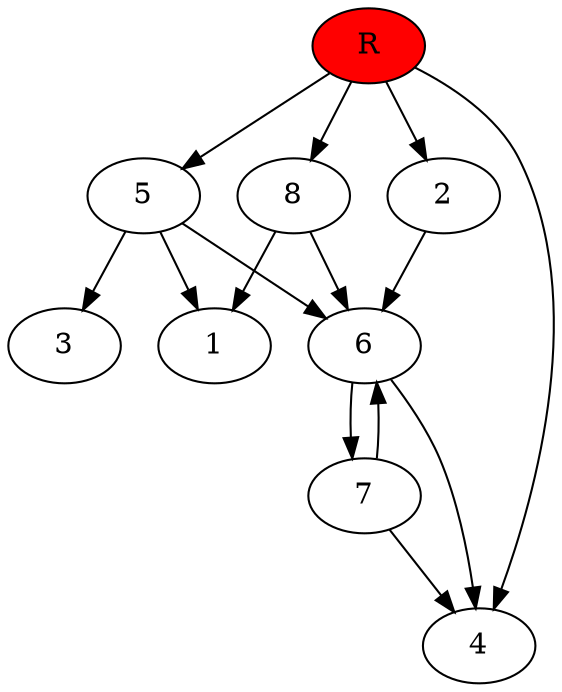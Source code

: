 digraph prb19166 {
	1
	2
	3
	4
	5
	6
	7
	8
	R [fillcolor="#ff0000" style=filled]
	2 -> 6
	5 -> 1
	5 -> 3
	5 -> 6
	6 -> 4
	6 -> 7
	7 -> 4
	7 -> 6
	8 -> 1
	8 -> 6
	R -> 2
	R -> 4
	R -> 5
	R -> 8
}
